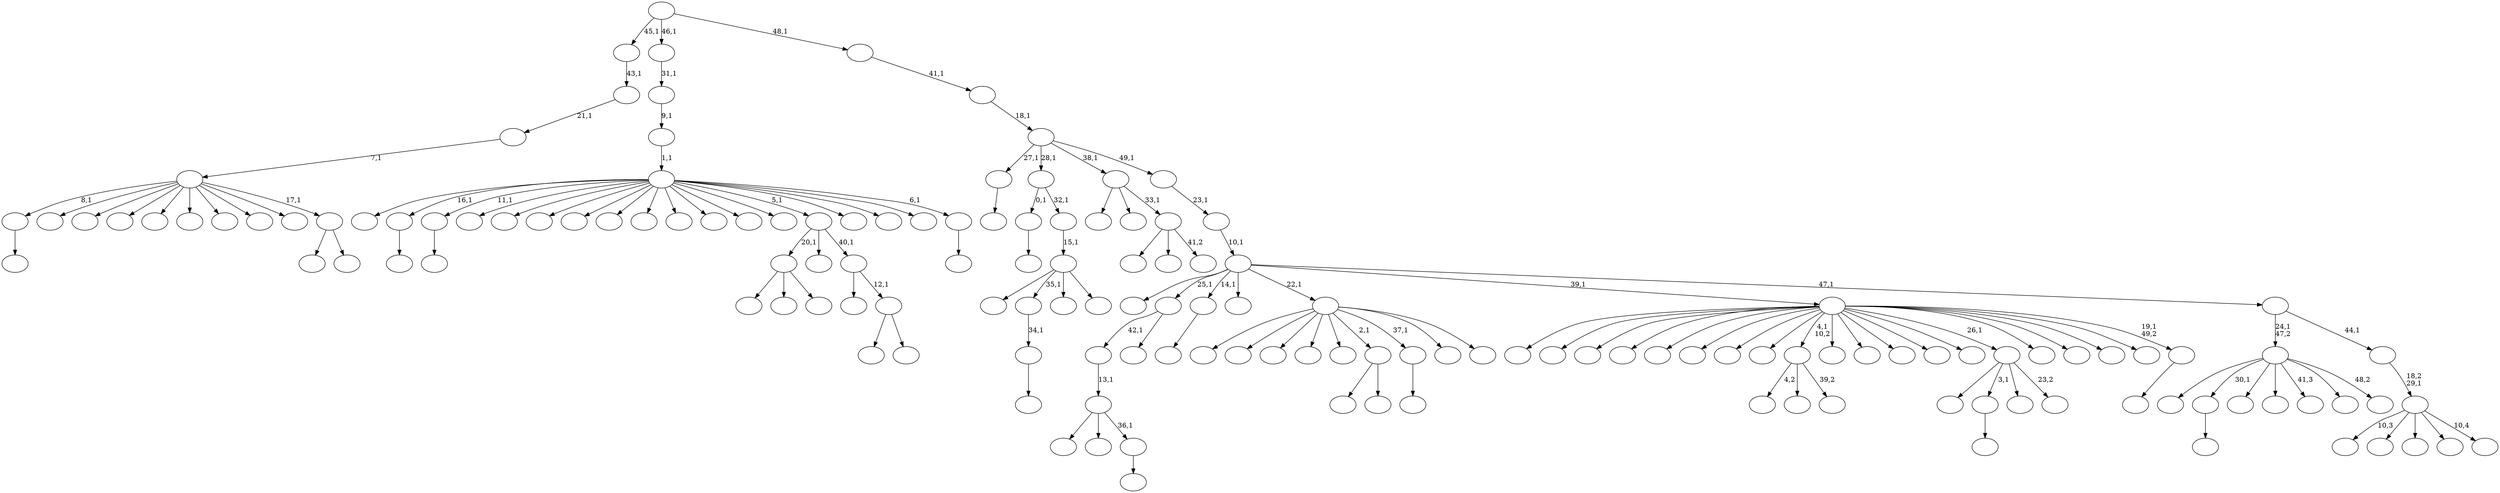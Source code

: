 digraph T {
	150 [label=""]
	149 [label=""]
	148 [label=""]
	147 [label=""]
	146 [label=""]
	145 [label=""]
	144 [label=""]
	143 [label=""]
	142 [label=""]
	141 [label=""]
	140 [label=""]
	139 [label=""]
	138 [label=""]
	137 [label=""]
	136 [label=""]
	135 [label=""]
	134 [label=""]
	133 [label=""]
	132 [label=""]
	131 [label=""]
	130 [label=""]
	129 [label=""]
	128 [label=""]
	127 [label=""]
	126 [label=""]
	125 [label=""]
	124 [label=""]
	123 [label=""]
	122 [label=""]
	121 [label=""]
	120 [label=""]
	119 [label=""]
	118 [label=""]
	117 [label=""]
	116 [label=""]
	115 [label=""]
	114 [label=""]
	113 [label=""]
	112 [label=""]
	111 [label=""]
	110 [label=""]
	109 [label=""]
	108 [label=""]
	107 [label=""]
	106 [label=""]
	105 [label=""]
	104 [label=""]
	103 [label=""]
	102 [label=""]
	101 [label=""]
	100 [label=""]
	99 [label=""]
	98 [label=""]
	97 [label=""]
	96 [label=""]
	95 [label=""]
	94 [label=""]
	93 [label=""]
	92 [label=""]
	91 [label=""]
	90 [label=""]
	89 [label=""]
	88 [label=""]
	87 [label=""]
	86 [label=""]
	85 [label=""]
	84 [label=""]
	83 [label=""]
	82 [label=""]
	81 [label=""]
	80 [label=""]
	79 [label=""]
	78 [label=""]
	77 [label=""]
	76 [label=""]
	75 [label=""]
	74 [label=""]
	73 [label=""]
	72 [label=""]
	71 [label=""]
	70 [label=""]
	69 [label=""]
	68 [label=""]
	67 [label=""]
	66 [label=""]
	65 [label=""]
	64 [label=""]
	63 [label=""]
	62 [label=""]
	61 [label=""]
	60 [label=""]
	59 [label=""]
	58 [label=""]
	57 [label=""]
	56 [label=""]
	55 [label=""]
	54 [label=""]
	53 [label=""]
	52 [label=""]
	51 [label=""]
	50 [label=""]
	49 [label=""]
	48 [label=""]
	47 [label=""]
	46 [label=""]
	45 [label=""]
	44 [label=""]
	43 [label=""]
	42 [label=""]
	41 [label=""]
	40 [label=""]
	39 [label=""]
	38 [label=""]
	37 [label=""]
	36 [label=""]
	35 [label=""]
	34 [label=""]
	33 [label=""]
	32 [label=""]
	31 [label=""]
	30 [label=""]
	29 [label=""]
	28 [label=""]
	27 [label=""]
	26 [label=""]
	25 [label=""]
	24 [label=""]
	23 [label=""]
	22 [label=""]
	21 [label=""]
	20 [label=""]
	19 [label=""]
	18 [label=""]
	17 [label=""]
	16 [label=""]
	15 [label=""]
	14 [label=""]
	13 [label=""]
	12 [label=""]
	11 [label=""]
	10 [label=""]
	9 [label=""]
	8 [label=""]
	7 [label=""]
	6 [label=""]
	5 [label=""]
	4 [label=""]
	3 [label=""]
	2 [label=""]
	1 [label=""]
	0 [label=""]
	147 -> 148 [label=""]
	138 -> 139 [label=""]
	132 -> 133 [label=""]
	131 -> 145 [label=""]
	131 -> 135 [label=""]
	131 -> 132 [label="36,1"]
	130 -> 131 [label="13,1"]
	126 -> 127 [label=""]
	121 -> 122 [label=""]
	117 -> 118 [label=""]
	116 -> 117 [label="34,1"]
	97 -> 113 [label="4,2"]
	97 -> 112 [label=""]
	97 -> 98 [label="39,2"]
	92 -> 93 [label=""]
	86 -> 87 [label=""]
	76 -> 124 [label=""]
	76 -> 110 [label=""]
	76 -> 77 [label=""]
	73 -> 130 [label="42,1"]
	73 -> 74 [label=""]
	68 -> 69 [label=""]
	62 -> 88 [label=""]
	62 -> 63 [label=""]
	60 -> 120 [label=""]
	60 -> 116 [label="35,1"]
	60 -> 99 [label=""]
	60 -> 61 [label=""]
	59 -> 60 [label="15,1"]
	58 -> 86 [label="0,1"]
	58 -> 59 [label="32,1"]
	55 -> 56 [label=""]
	53 -> 54 [label=""]
	50 -> 85 [label=""]
	50 -> 51 [label=""]
	49 -> 84 [label=""]
	49 -> 50 [label="12,1"]
	48 -> 76 [label="20,1"]
	48 -> 64 [label=""]
	48 -> 49 [label="40,1"]
	39 -> 146 [label=""]
	39 -> 68 [label="3,1"]
	39 -> 45 [label=""]
	39 -> 40 [label="23,2"]
	36 -> 101 [label=""]
	36 -> 92 [label="30,1"]
	36 -> 78 [label=""]
	36 -> 66 [label=""]
	36 -> 57 [label="41,3"]
	36 -> 44 [label=""]
	36 -> 37 [label="48,2"]
	34 -> 150 [label=""]
	34 -> 144 [label=""]
	34 -> 136 [label=""]
	34 -> 125 [label=""]
	34 -> 71 [label=""]
	34 -> 62 [label="2,1"]
	34 -> 55 [label="37,1"]
	34 -> 38 [label=""]
	34 -> 35 [label=""]
	27 -> 28 [label=""]
	26 -> 141 [label=""]
	26 -> 140 [label=""]
	26 -> 137 [label=""]
	26 -> 128 [label=""]
	26 -> 114 [label=""]
	26 -> 107 [label=""]
	26 -> 104 [label=""]
	26 -> 100 [label=""]
	26 -> 97 [label="4,1\n10,2"]
	26 -> 95 [label=""]
	26 -> 90 [label=""]
	26 -> 67 [label=""]
	26 -> 65 [label=""]
	26 -> 47 [label=""]
	26 -> 39 [label="26,1"]
	26 -> 33 [label=""]
	26 -> 32 [label=""]
	26 -> 31 [label=""]
	26 -> 29 [label=""]
	26 -> 27 [label="19,1\n49,2"]
	24 -> 119 [label=""]
	24 -> 102 [label=""]
	24 -> 25 [label="41,2"]
	23 -> 94 [label=""]
	23 -> 72 [label=""]
	23 -> 24 [label="33,1"]
	21 -> 83 [label=""]
	21 -> 22 [label=""]
	20 -> 147 [label="8,1"]
	20 -> 134 [label=""]
	20 -> 129 [label=""]
	20 -> 123 [label=""]
	20 -> 105 [label=""]
	20 -> 82 [label=""]
	20 -> 80 [label=""]
	20 -> 52 [label=""]
	20 -> 30 [label=""]
	20 -> 21 [label="17,1"]
	19 -> 20 [label="7,1"]
	18 -> 19 [label="21,1"]
	17 -> 18 [label="43,1"]
	15 -> 16 [label=""]
	14 -> 143 [label=""]
	14 -> 138 [label="16,1"]
	14 -> 126 [label="11,1"]
	14 -> 111 [label=""]
	14 -> 108 [label=""]
	14 -> 106 [label=""]
	14 -> 103 [label=""]
	14 -> 96 [label=""]
	14 -> 91 [label=""]
	14 -> 89 [label=""]
	14 -> 81 [label=""]
	14 -> 79 [label=""]
	14 -> 75 [label=""]
	14 -> 48 [label="5,1"]
	14 -> 46 [label=""]
	14 -> 43 [label=""]
	14 -> 41 [label=""]
	14 -> 15 [label="6,1"]
	13 -> 14 [label="1,1"]
	12 -> 13 [label="9,1"]
	11 -> 12 [label="31,1"]
	9 -> 149 [label="10,3"]
	9 -> 142 [label=""]
	9 -> 109 [label=""]
	9 -> 70 [label=""]
	9 -> 10 [label="10,4"]
	8 -> 9 [label="18,2\n29,1"]
	7 -> 36 [label="24,1\n47,2"]
	7 -> 8 [label="44,1"]
	6 -> 115 [label=""]
	6 -> 73 [label="25,1"]
	6 -> 53 [label="14,1"]
	6 -> 42 [label=""]
	6 -> 34 [label="22,1"]
	6 -> 26 [label="39,1"]
	6 -> 7 [label="47,1"]
	5 -> 6 [label="10,1"]
	4 -> 5 [label="23,1"]
	3 -> 121 [label="27,1"]
	3 -> 58 [label="28,1"]
	3 -> 23 [label="38,1"]
	3 -> 4 [label="49,1"]
	2 -> 3 [label="18,1"]
	1 -> 2 [label="41,1"]
	0 -> 17 [label="45,1"]
	0 -> 11 [label="46,1"]
	0 -> 1 [label="48,1"]
}
